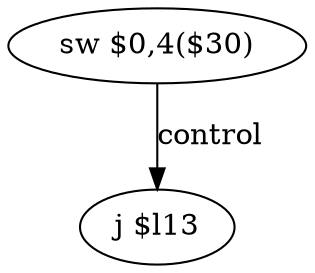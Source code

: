 digraph G1 {
node [shape = ellipse];
i0 [label = "sw $0,4($30)"] ;
i0 ->  i1 [label= "control"];
i1 [label = "j $l13"] ;
}
